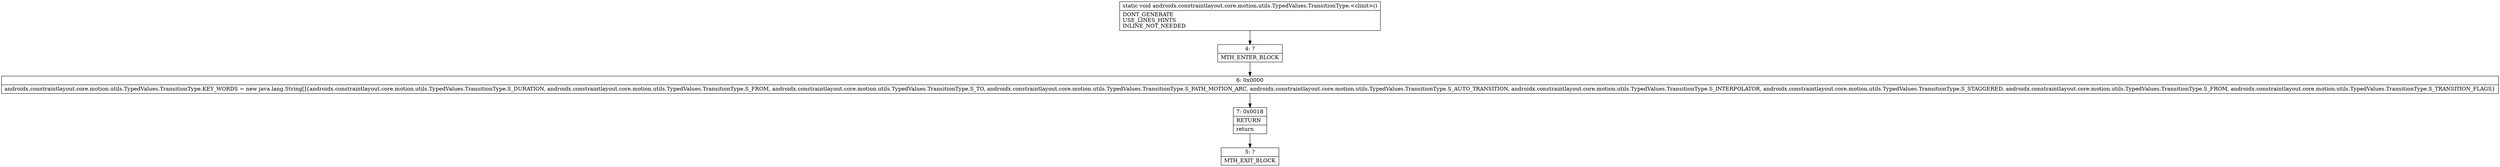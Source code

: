 digraph "CFG forandroidx.constraintlayout.core.motion.utils.TypedValues.TransitionType.\<clinit\>()V" {
Node_4 [shape=record,label="{4\:\ ?|MTH_ENTER_BLOCK\l}"];
Node_6 [shape=record,label="{6\:\ 0x0000|androidx.constraintlayout.core.motion.utils.TypedValues.TransitionType.KEY_WORDS = new java.lang.String[]\{androidx.constraintlayout.core.motion.utils.TypedValues.TransitionType.S_DURATION, androidx.constraintlayout.core.motion.utils.TypedValues.TransitionType.S_FROM, androidx.constraintlayout.core.motion.utils.TypedValues.TransitionType.S_TO, androidx.constraintlayout.core.motion.utils.TypedValues.TransitionType.S_PATH_MOTION_ARC, androidx.constraintlayout.core.motion.utils.TypedValues.TransitionType.S_AUTO_TRANSITION, androidx.constraintlayout.core.motion.utils.TypedValues.TransitionType.S_INTERPOLATOR, androidx.constraintlayout.core.motion.utils.TypedValues.TransitionType.S_STAGGERED, androidx.constraintlayout.core.motion.utils.TypedValues.TransitionType.S_FROM, androidx.constraintlayout.core.motion.utils.TypedValues.TransitionType.S_TRANSITION_FLAGS\}\l}"];
Node_7 [shape=record,label="{7\:\ 0x0018|RETURN\l|return\l}"];
Node_5 [shape=record,label="{5\:\ ?|MTH_EXIT_BLOCK\l}"];
MethodNode[shape=record,label="{static void androidx.constraintlayout.core.motion.utils.TypedValues.TransitionType.\<clinit\>()  | DONT_GENERATE\lUSE_LINES_HINTS\lINLINE_NOT_NEEDED\l}"];
MethodNode -> Node_4;Node_4 -> Node_6;
Node_6 -> Node_7;
Node_7 -> Node_5;
}

